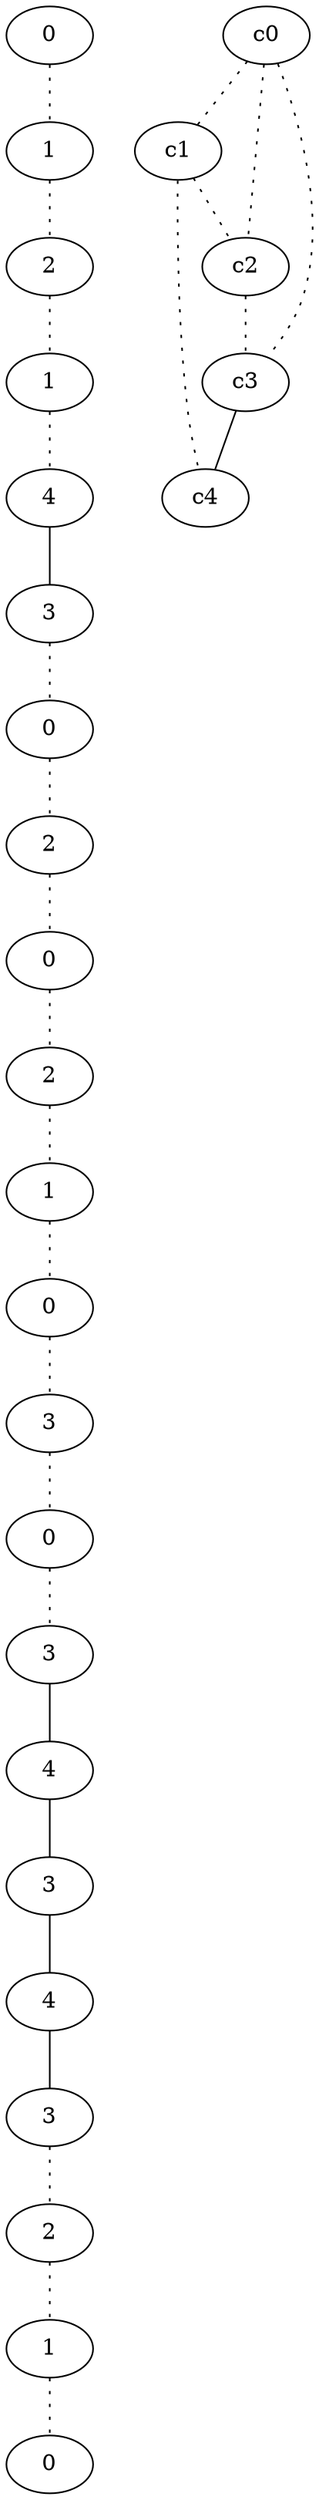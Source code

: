 graph {
a0[label=0];
a1[label=1];
a2[label=2];
a3[label=1];
a4[label=4];
a5[label=3];
a6[label=0];
a7[label=2];
a8[label=0];
a9[label=2];
a10[label=1];
a11[label=0];
a12[label=3];
a13[label=0];
a14[label=3];
a15[label=4];
a16[label=3];
a17[label=4];
a18[label=3];
a19[label=2];
a20[label=1];
a21[label=0];
a0 -- a1 [style=dotted];
a1 -- a2 [style=dotted];
a2 -- a3 [style=dotted];
a3 -- a4 [style=dotted];
a4 -- a5;
a5 -- a6 [style=dotted];
a6 -- a7 [style=dotted];
a7 -- a8 [style=dotted];
a8 -- a9 [style=dotted];
a9 -- a10 [style=dotted];
a10 -- a11 [style=dotted];
a11 -- a12 [style=dotted];
a12 -- a13 [style=dotted];
a13 -- a14 [style=dotted];
a14 -- a15;
a15 -- a16;
a16 -- a17;
a17 -- a18;
a18 -- a19 [style=dotted];
a19 -- a20 [style=dotted];
a20 -- a21 [style=dotted];
c0 -- c1 [style=dotted];
c0 -- c2 [style=dotted];
c0 -- c3 [style=dotted];
c1 -- c2 [style=dotted];
c1 -- c4 [style=dotted];
c2 -- c3 [style=dotted];
c3 -- c4;
}
